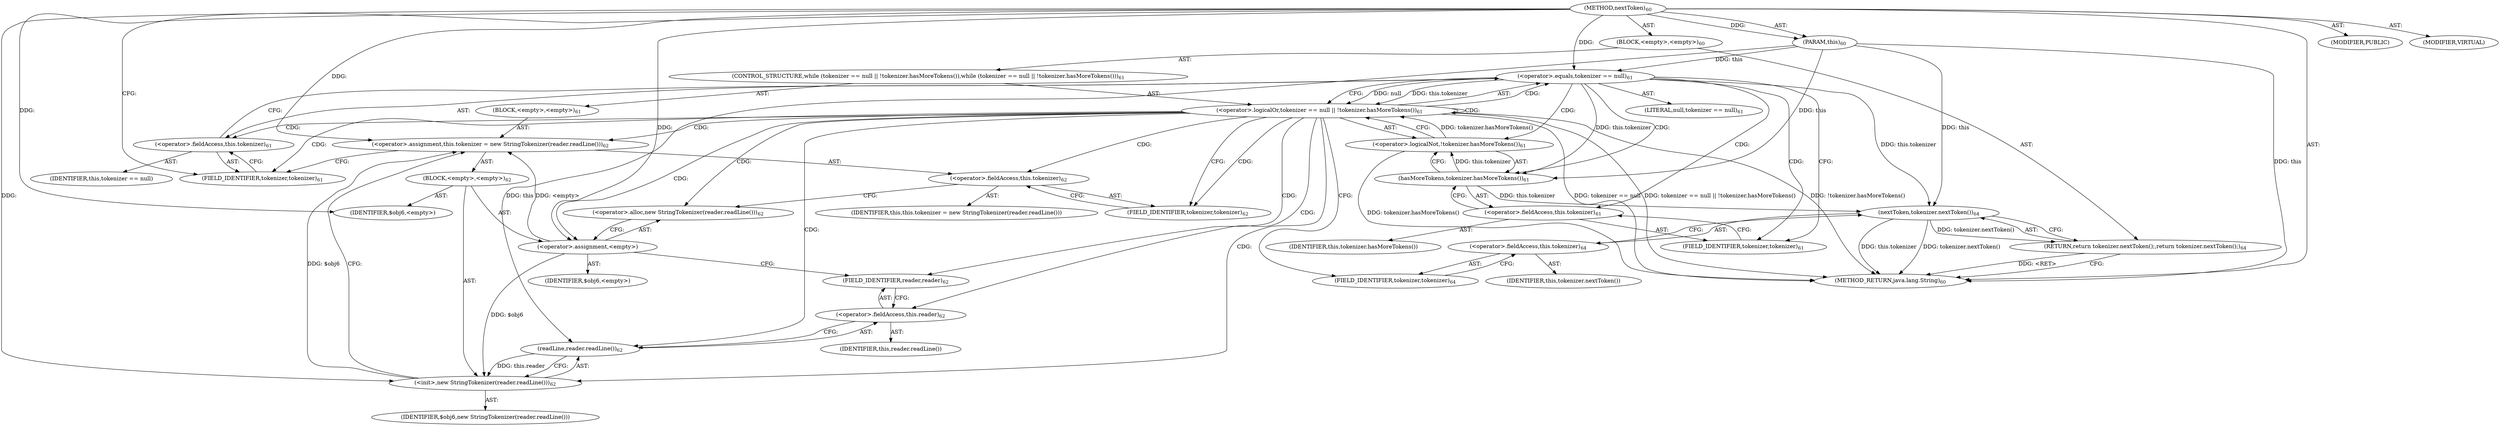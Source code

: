 digraph "nextToken" {  
"250" [label = <(METHOD,nextToken)<SUB>60</SUB>> ]
"251" [label = <(PARAM,this)<SUB>60</SUB>> ]
"252" [label = <(BLOCK,&lt;empty&gt;,&lt;empty&gt;)<SUB>60</SUB>> ]
"253" [label = <(CONTROL_STRUCTURE,while (tokenizer == null || !tokenizer.hasMoreTokens()),while (tokenizer == null || !tokenizer.hasMoreTokens()))<SUB>61</SUB>> ]
"254" [label = <(&lt;operator&gt;.logicalOr,tokenizer == null || !tokenizer.hasMoreTokens())<SUB>61</SUB>> ]
"255" [label = <(&lt;operator&gt;.equals,tokenizer == null)<SUB>61</SUB>> ]
"256" [label = <(&lt;operator&gt;.fieldAccess,this.tokenizer)<SUB>61</SUB>> ]
"257" [label = <(IDENTIFIER,this,tokenizer == null)> ]
"258" [label = <(FIELD_IDENTIFIER,tokenizer,tokenizer)<SUB>61</SUB>> ]
"259" [label = <(LITERAL,null,tokenizer == null)<SUB>61</SUB>> ]
"260" [label = <(&lt;operator&gt;.logicalNot,!tokenizer.hasMoreTokens())<SUB>61</SUB>> ]
"261" [label = <(hasMoreTokens,tokenizer.hasMoreTokens())<SUB>61</SUB>> ]
"262" [label = <(&lt;operator&gt;.fieldAccess,this.tokenizer)<SUB>61</SUB>> ]
"263" [label = <(IDENTIFIER,this,tokenizer.hasMoreTokens())> ]
"264" [label = <(FIELD_IDENTIFIER,tokenizer,tokenizer)<SUB>61</SUB>> ]
"265" [label = <(BLOCK,&lt;empty&gt;,&lt;empty&gt;)<SUB>61</SUB>> ]
"266" [label = <(&lt;operator&gt;.assignment,this.tokenizer = new StringTokenizer(reader.readLine()))<SUB>62</SUB>> ]
"267" [label = <(&lt;operator&gt;.fieldAccess,this.tokenizer)<SUB>62</SUB>> ]
"268" [label = <(IDENTIFIER,this,this.tokenizer = new StringTokenizer(reader.readLine()))> ]
"269" [label = <(FIELD_IDENTIFIER,tokenizer,tokenizer)<SUB>62</SUB>> ]
"270" [label = <(BLOCK,&lt;empty&gt;,&lt;empty&gt;)<SUB>62</SUB>> ]
"271" [label = <(&lt;operator&gt;.assignment,&lt;empty&gt;)> ]
"272" [label = <(IDENTIFIER,$obj6,&lt;empty&gt;)> ]
"273" [label = <(&lt;operator&gt;.alloc,new StringTokenizer(reader.readLine()))<SUB>62</SUB>> ]
"274" [label = <(&lt;init&gt;,new StringTokenizer(reader.readLine()))<SUB>62</SUB>> ]
"275" [label = <(IDENTIFIER,$obj6,new StringTokenizer(reader.readLine()))> ]
"276" [label = <(readLine,reader.readLine())<SUB>62</SUB>> ]
"277" [label = <(&lt;operator&gt;.fieldAccess,this.reader)<SUB>62</SUB>> ]
"278" [label = <(IDENTIFIER,this,reader.readLine())> ]
"279" [label = <(FIELD_IDENTIFIER,reader,reader)<SUB>62</SUB>> ]
"280" [label = <(IDENTIFIER,$obj6,&lt;empty&gt;)> ]
"281" [label = <(RETURN,return tokenizer.nextToken();,return tokenizer.nextToken();)<SUB>64</SUB>> ]
"282" [label = <(nextToken,tokenizer.nextToken())<SUB>64</SUB>> ]
"283" [label = <(&lt;operator&gt;.fieldAccess,this.tokenizer)<SUB>64</SUB>> ]
"284" [label = <(IDENTIFIER,this,tokenizer.nextToken())> ]
"285" [label = <(FIELD_IDENTIFIER,tokenizer,tokenizer)<SUB>64</SUB>> ]
"286" [label = <(MODIFIER,PUBLIC)> ]
"287" [label = <(MODIFIER,VIRTUAL)> ]
"288" [label = <(METHOD_RETURN,java.lang.String)<SUB>60</SUB>> ]
  "250" -> "251"  [ label = "AST: "] 
  "250" -> "252"  [ label = "AST: "] 
  "250" -> "286"  [ label = "AST: "] 
  "250" -> "287"  [ label = "AST: "] 
  "250" -> "288"  [ label = "AST: "] 
  "252" -> "253"  [ label = "AST: "] 
  "252" -> "281"  [ label = "AST: "] 
  "253" -> "254"  [ label = "AST: "] 
  "253" -> "265"  [ label = "AST: "] 
  "254" -> "255"  [ label = "AST: "] 
  "254" -> "260"  [ label = "AST: "] 
  "255" -> "256"  [ label = "AST: "] 
  "255" -> "259"  [ label = "AST: "] 
  "256" -> "257"  [ label = "AST: "] 
  "256" -> "258"  [ label = "AST: "] 
  "260" -> "261"  [ label = "AST: "] 
  "261" -> "262"  [ label = "AST: "] 
  "262" -> "263"  [ label = "AST: "] 
  "262" -> "264"  [ label = "AST: "] 
  "265" -> "266"  [ label = "AST: "] 
  "266" -> "267"  [ label = "AST: "] 
  "266" -> "270"  [ label = "AST: "] 
  "267" -> "268"  [ label = "AST: "] 
  "267" -> "269"  [ label = "AST: "] 
  "270" -> "271"  [ label = "AST: "] 
  "270" -> "274"  [ label = "AST: "] 
  "270" -> "280"  [ label = "AST: "] 
  "271" -> "272"  [ label = "AST: "] 
  "271" -> "273"  [ label = "AST: "] 
  "274" -> "275"  [ label = "AST: "] 
  "274" -> "276"  [ label = "AST: "] 
  "276" -> "277"  [ label = "AST: "] 
  "277" -> "278"  [ label = "AST: "] 
  "277" -> "279"  [ label = "AST: "] 
  "281" -> "282"  [ label = "AST: "] 
  "282" -> "283"  [ label = "AST: "] 
  "283" -> "284"  [ label = "AST: "] 
  "283" -> "285"  [ label = "AST: "] 
  "281" -> "288"  [ label = "CFG: "] 
  "254" -> "269"  [ label = "CFG: "] 
  "254" -> "285"  [ label = "CFG: "] 
  "282" -> "281"  [ label = "CFG: "] 
  "255" -> "254"  [ label = "CFG: "] 
  "255" -> "264"  [ label = "CFG: "] 
  "260" -> "254"  [ label = "CFG: "] 
  "266" -> "258"  [ label = "CFG: "] 
  "283" -> "282"  [ label = "CFG: "] 
  "256" -> "255"  [ label = "CFG: "] 
  "261" -> "260"  [ label = "CFG: "] 
  "267" -> "273"  [ label = "CFG: "] 
  "285" -> "283"  [ label = "CFG: "] 
  "258" -> "256"  [ label = "CFG: "] 
  "262" -> "261"  [ label = "CFG: "] 
  "269" -> "267"  [ label = "CFG: "] 
  "271" -> "279"  [ label = "CFG: "] 
  "274" -> "266"  [ label = "CFG: "] 
  "264" -> "262"  [ label = "CFG: "] 
  "273" -> "271"  [ label = "CFG: "] 
  "276" -> "274"  [ label = "CFG: "] 
  "277" -> "276"  [ label = "CFG: "] 
  "279" -> "277"  [ label = "CFG: "] 
  "250" -> "258"  [ label = "CFG: "] 
  "281" -> "288"  [ label = "DDG: &lt;RET&gt;"] 
  "251" -> "288"  [ label = "DDG: this"] 
  "254" -> "288"  [ label = "DDG: tokenizer == null"] 
  "260" -> "288"  [ label = "DDG: tokenizer.hasMoreTokens()"] 
  "254" -> "288"  [ label = "DDG: !tokenizer.hasMoreTokens()"] 
  "254" -> "288"  [ label = "DDG: tokenizer == null || !tokenizer.hasMoreTokens()"] 
  "282" -> "288"  [ label = "DDG: this.tokenizer"] 
  "282" -> "288"  [ label = "DDG: tokenizer.nextToken()"] 
  "250" -> "251"  [ label = "DDG: "] 
  "282" -> "281"  [ label = "DDG: tokenizer.nextToken()"] 
  "255" -> "254"  [ label = "DDG: this.tokenizer"] 
  "255" -> "254"  [ label = "DDG: null"] 
  "260" -> "254"  [ label = "DDG: tokenizer.hasMoreTokens()"] 
  "271" -> "266"  [ label = "DDG: &lt;empty&gt;"] 
  "274" -> "266"  [ label = "DDG: $obj6"] 
  "250" -> "266"  [ label = "DDG: "] 
  "251" -> "282"  [ label = "DDG: this"] 
  "255" -> "282"  [ label = "DDG: this.tokenizer"] 
  "261" -> "282"  [ label = "DDG: this.tokenizer"] 
  "251" -> "255"  [ label = "DDG: this"] 
  "250" -> "255"  [ label = "DDG: "] 
  "261" -> "260"  [ label = "DDG: this.tokenizer"] 
  "251" -> "261"  [ label = "DDG: this"] 
  "255" -> "261"  [ label = "DDG: this.tokenizer"] 
  "250" -> "271"  [ label = "DDG: "] 
  "250" -> "280"  [ label = "DDG: "] 
  "271" -> "274"  [ label = "DDG: $obj6"] 
  "250" -> "274"  [ label = "DDG: "] 
  "276" -> "274"  [ label = "DDG: this.reader"] 
  "251" -> "276"  [ label = "DDG: this"] 
  "254" -> "277"  [ label = "CDG: "] 
  "254" -> "267"  [ label = "CDG: "] 
  "254" -> "258"  [ label = "CDG: "] 
  "254" -> "273"  [ label = "CDG: "] 
  "254" -> "276"  [ label = "CDG: "] 
  "254" -> "279"  [ label = "CDG: "] 
  "254" -> "256"  [ label = "CDG: "] 
  "254" -> "271"  [ label = "CDG: "] 
  "254" -> "255"  [ label = "CDG: "] 
  "254" -> "269"  [ label = "CDG: "] 
  "254" -> "266"  [ label = "CDG: "] 
  "254" -> "274"  [ label = "CDG: "] 
  "254" -> "254"  [ label = "CDG: "] 
  "255" -> "261"  [ label = "CDG: "] 
  "255" -> "260"  [ label = "CDG: "] 
  "255" -> "262"  [ label = "CDG: "] 
  "255" -> "264"  [ label = "CDG: "] 
}
